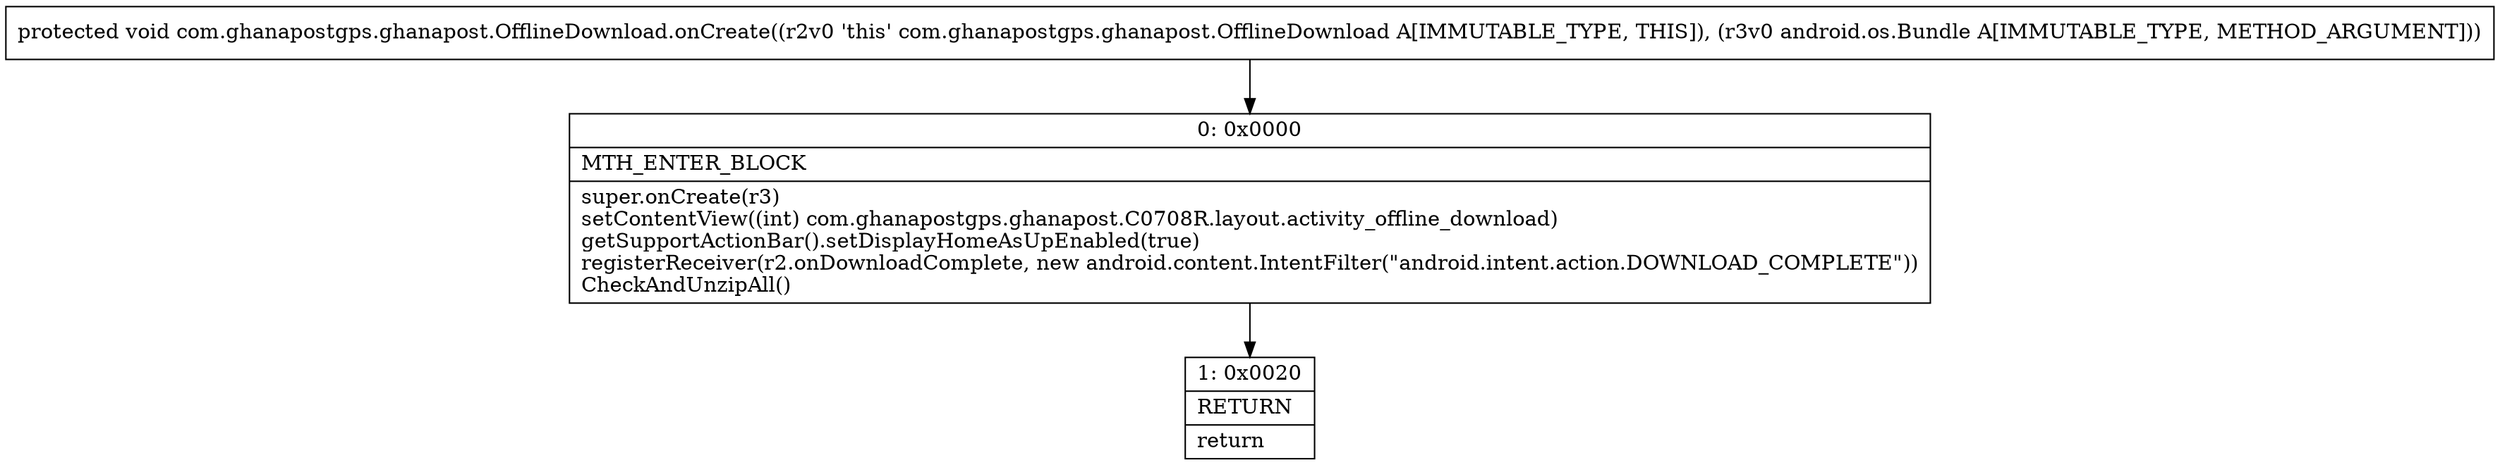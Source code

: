 digraph "CFG forcom.ghanapostgps.ghanapost.OfflineDownload.onCreate(Landroid\/os\/Bundle;)V" {
Node_0 [shape=record,label="{0\:\ 0x0000|MTH_ENTER_BLOCK\l|super.onCreate(r3)\lsetContentView((int) com.ghanapostgps.ghanapost.C0708R.layout.activity_offline_download)\lgetSupportActionBar().setDisplayHomeAsUpEnabled(true)\lregisterReceiver(r2.onDownloadComplete, new android.content.IntentFilter(\"android.intent.action.DOWNLOAD_COMPLETE\"))\lCheckAndUnzipAll()\l}"];
Node_1 [shape=record,label="{1\:\ 0x0020|RETURN\l|return\l}"];
MethodNode[shape=record,label="{protected void com.ghanapostgps.ghanapost.OfflineDownload.onCreate((r2v0 'this' com.ghanapostgps.ghanapost.OfflineDownload A[IMMUTABLE_TYPE, THIS]), (r3v0 android.os.Bundle A[IMMUTABLE_TYPE, METHOD_ARGUMENT])) }"];
MethodNode -> Node_0;
Node_0 -> Node_1;
}

